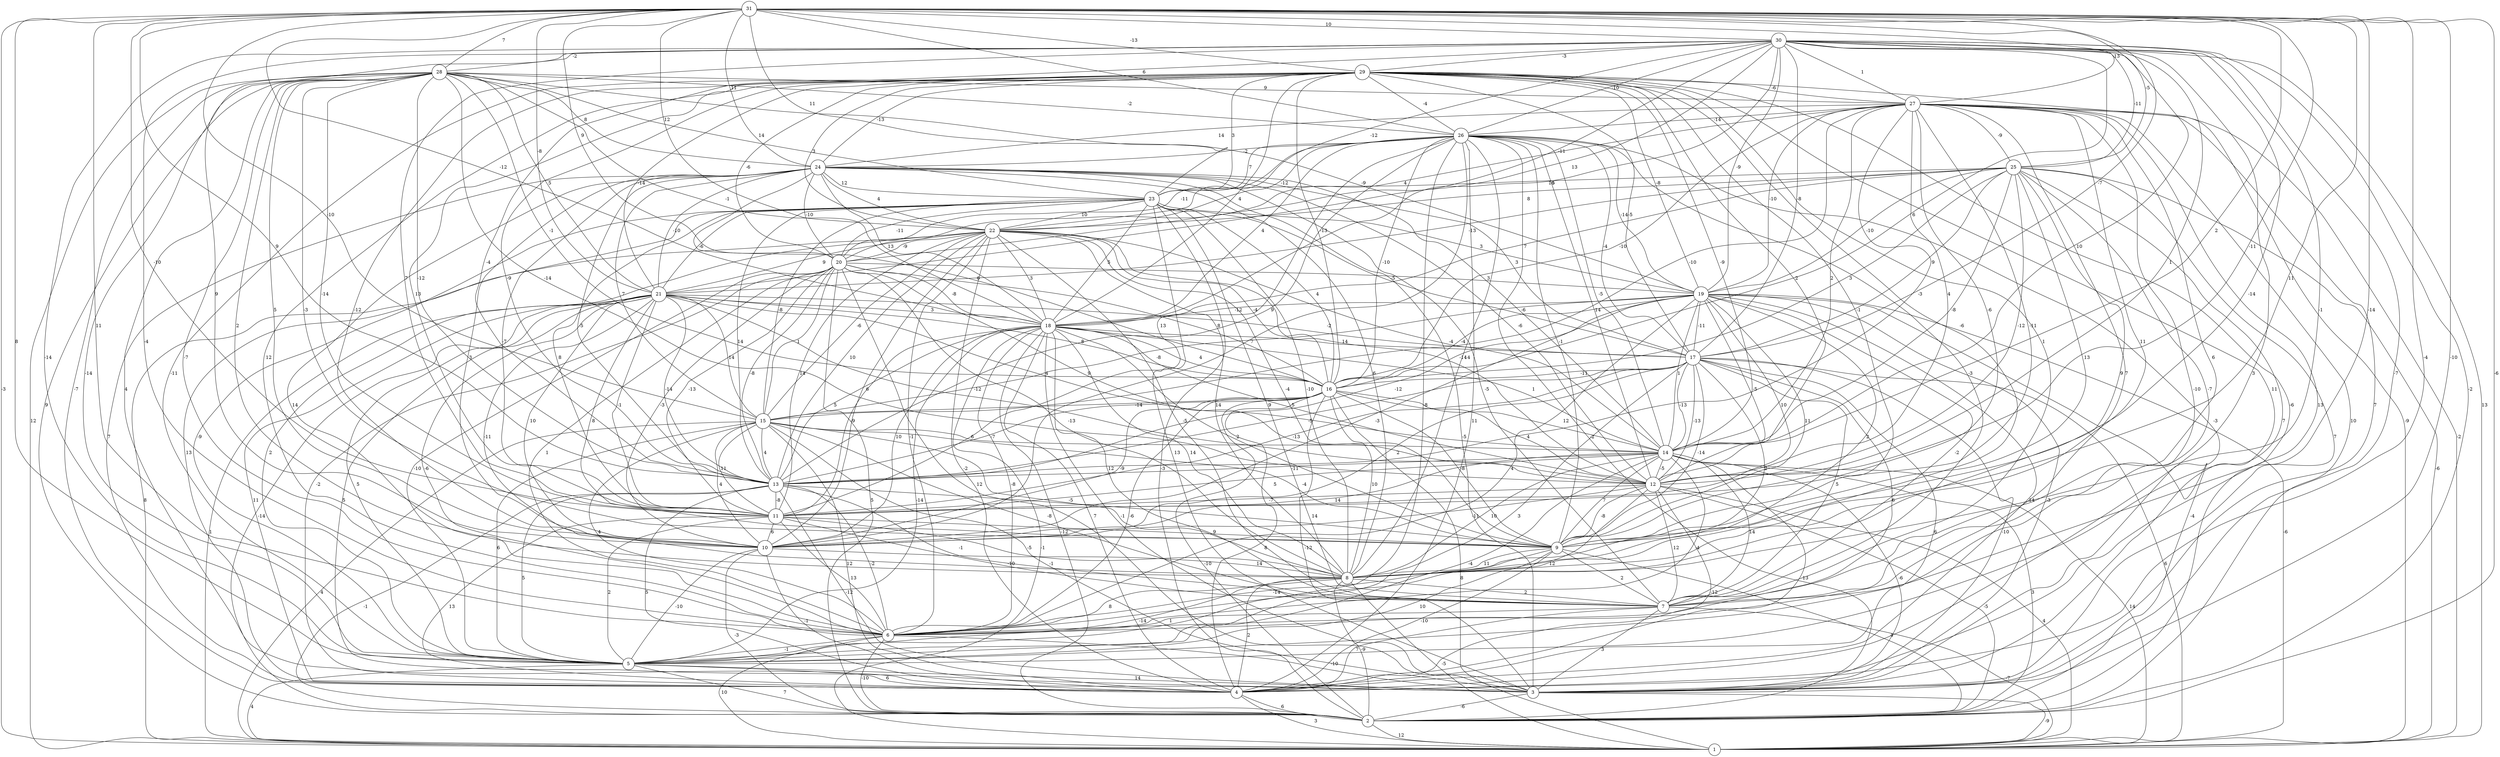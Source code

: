 graph { 
	 fontname="Helvetica,Arial,sans-serif" 
	 node [shape = circle]; 
	 31 -- 1 [label = "-3"];
	 31 -- 2 [label = "-6"];
	 31 -- 3 [label = "-10"];
	 31 -- 4 [label = "-4"];
	 31 -- 5 [label = "8"];
	 31 -- 6 [label = "11"];
	 31 -- 7 [label = "-14"];
	 31 -- 9 [label = "11"];
	 31 -- 11 [label = "-10"];
	 31 -- 12 [label = "-11"];
	 31 -- 13 [label = "9"];
	 31 -- 14 [label = "2"];
	 31 -- 15 [label = "-10"];
	 31 -- 17 [label = "-7"];
	 31 -- 18 [label = "-12"];
	 31 -- 20 [label = "9"];
	 31 -- 21 [label = "-8"];
	 31 -- 22 [label = "12"];
	 31 -- 23 [label = "11"];
	 31 -- 24 [label = "11"];
	 31 -- 25 [label = "-5"];
	 31 -- 26 [label = "6"];
	 31 -- 27 [label = "13"];
	 31 -- 28 [label = "7"];
	 31 -- 29 [label = "-13"];
	 31 -- 30 [label = "10"];
	 30 -- 1 [label = "13"];
	 30 -- 2 [label = "-2"];
	 30 -- 3 [label = "-7"];
	 30 -- 4 [label = "3"];
	 30 -- 5 [label = "-14"];
	 30 -- 6 [label = "-4"];
	 30 -- 8 [label = "-1"];
	 30 -- 9 [label = "-14"];
	 30 -- 10 [label = "9"];
	 30 -- 11 [label = "7"];
	 30 -- 12 [label = "1"];
	 30 -- 13 [label = "-4"];
	 30 -- 14 [label = "10"];
	 30 -- 16 [label = "6"];
	 30 -- 17 [label = "-8"];
	 30 -- 18 [label = "5"];
	 30 -- 19 [label = "-9"];
	 30 -- 20 [label = "-11"];
	 30 -- 21 [label = "13"];
	 30 -- 22 [label = "-12"];
	 30 -- 25 [label = "-11"];
	 30 -- 26 [label = "-10"];
	 30 -- 27 [label = "1"];
	 30 -- 28 [label = "-2"];
	 30 -- 29 [label = "-3"];
	 29 -- 1 [label = "-9"];
	 29 -- 2 [label = "-6"];
	 29 -- 3 [label = "11"];
	 29 -- 5 [label = "-11"];
	 29 -- 6 [label = "12"];
	 29 -- 7 [label = "1"];
	 29 -- 8 [label = "-6"];
	 29 -- 9 [label = "-1"];
	 29 -- 10 [label = "-12"];
	 29 -- 11 [label = "13"];
	 29 -- 12 [label = "2"];
	 29 -- 13 [label = "-9"];
	 29 -- 14 [label = "-9"];
	 29 -- 16 [label = "-13"];
	 29 -- 17 [label = "-5"];
	 29 -- 18 [label = "4"];
	 29 -- 19 [label = "-8"];
	 29 -- 20 [label = "-6"];
	 29 -- 21 [label = "-14"];
	 29 -- 22 [label = "3"];
	 29 -- 23 [label = "3"];
	 29 -- 24 [label = "-13"];
	 29 -- 26 [label = "-4"];
	 29 -- 27 [label = "-6"];
	 28 -- 1 [label = "12"];
	 28 -- 2 [label = "9"];
	 28 -- 3 [label = "4"];
	 28 -- 4 [label = "-7"];
	 28 -- 5 [label = "-14"];
	 28 -- 6 [label = "-7"];
	 28 -- 8 [label = "2"];
	 28 -- 9 [label = "-3"];
	 28 -- 10 [label = "5"];
	 28 -- 11 [label = "-14"];
	 28 -- 12 [label = "-14"];
	 28 -- 13 [label = "-12"];
	 28 -- 16 [label = "-1"];
	 28 -- 18 [label = "-1"];
	 28 -- 19 [label = "-9"];
	 28 -- 21 [label = "5"];
	 28 -- 23 [label = "14"];
	 28 -- 24 [label = "8"];
	 28 -- 26 [label = "-2"];
	 28 -- 27 [label = "9"];
	 27 -- 1 [label = "-2"];
	 27 -- 2 [label = "10"];
	 27 -- 3 [label = "7"];
	 27 -- 4 [label = "13"];
	 27 -- 5 [label = "-10"];
	 27 -- 6 [label = "7"];
	 27 -- 7 [label = "6"];
	 27 -- 8 [label = "11"];
	 27 -- 9 [label = "-11"];
	 27 -- 11 [label = "-6"];
	 27 -- 12 [label = "4"];
	 27 -- 13 [label = "-3"];
	 27 -- 14 [label = "2"];
	 27 -- 15 [label = "-10"];
	 27 -- 16 [label = "-10"];
	 27 -- 19 [label = "-10"];
	 27 -- 20 [label = "4"];
	 27 -- 24 [label = "14"];
	 27 -- 25 [label = "-9"];
	 27 -- 26 [label = "-14"];
	 26 -- 2 [label = "-2"];
	 26 -- 3 [label = "-3"];
	 26 -- 4 [label = "11"];
	 26 -- 5 [label = "-8"];
	 26 -- 7 [label = "-3"];
	 26 -- 8 [label = "14"];
	 26 -- 9 [label = "-1"];
	 26 -- 10 [label = "7"];
	 26 -- 11 [label = "13"];
	 26 -- 12 [label = "14"];
	 26 -- 13 [label = "9"];
	 26 -- 14 [label = "-5"];
	 26 -- 16 [label = "-10"];
	 26 -- 17 [label = "-4"];
	 26 -- 18 [label = "4"];
	 26 -- 19 [label = "-14"];
	 26 -- 20 [label = "-11"];
	 26 -- 22 [label = "-12"];
	 26 -- 23 [label = "7"];
	 26 -- 24 [label = "-2"];
	 25 -- 1 [label = "-6"];
	 25 -- 3 [label = "7"];
	 25 -- 5 [label = "7"];
	 25 -- 7 [label = "-7"];
	 25 -- 8 [label = "9"];
	 25 -- 9 [label = "13"];
	 25 -- 12 [label = "-12"];
	 25 -- 14 [label = "-8"];
	 25 -- 16 [label = "3"];
	 25 -- 17 [label = "9"];
	 25 -- 18 [label = "7"];
	 25 -- 19 [label = "-10"];
	 25 -- 21 [label = "-13"];
	 25 -- 22 [label = "8"];
	 25 -- 23 [label = "10"];
	 24 -- 3 [label = "-5"];
	 24 -- 4 [label = "7"];
	 24 -- 6 [label = "14"];
	 24 -- 7 [label = "-5"];
	 24 -- 8 [label = "6"];
	 24 -- 10 [label = "3"];
	 24 -- 11 [label = "-7"];
	 24 -- 12 [label = "-6"];
	 24 -- 13 [label = "-5"];
	 24 -- 14 [label = "-6"];
	 24 -- 15 [label = "7"];
	 24 -- 16 [label = "6"];
	 24 -- 17 [label = "3"];
	 24 -- 18 [label = "13"];
	 24 -- 20 [label = "-10"];
	 24 -- 21 [label = "-10"];
	 24 -- 22 [label = "4"];
	 24 -- 23 [label = "12"];
	 23 -- 2 [label = "-3"];
	 23 -- 3 [label = "13"];
	 23 -- 4 [label = "13"];
	 23 -- 5 [label = "-9"];
	 23 -- 7 [label = "9"];
	 23 -- 8 [label = "-10"];
	 23 -- 11 [label = "8"];
	 23 -- 13 [label = "14"];
	 23 -- 15 [label = "-8"];
	 23 -- 16 [label = "4"];
	 23 -- 17 [label = "-5"];
	 23 -- 18 [label = "5"];
	 23 -- 19 [label = "3"];
	 23 -- 20 [label = "-11"];
	 23 -- 21 [label = "-6"];
	 23 -- 22 [label = "10"];
	 22 -- 1 [label = "8"];
	 22 -- 4 [label = "-2"];
	 22 -- 5 [label = "2"];
	 22 -- 6 [label = "-1"];
	 22 -- 7 [label = "-5"];
	 22 -- 8 [label = "14"];
	 22 -- 9 [label = "-4"];
	 22 -- 10 [label = "6"];
	 22 -- 11 [label = "14"];
	 22 -- 12 [label = "-14"];
	 22 -- 13 [label = "10"];
	 22 -- 14 [label = "-4"];
	 22 -- 15 [label = "-6"];
	 22 -- 16 [label = "-4"];
	 22 -- 18 [label = "3"];
	 22 -- 20 [label = "-9"];
	 22 -- 21 [label = "9"];
	 21 -- 1 [label = "1"];
	 21 -- 2 [label = "-14"];
	 21 -- 3 [label = "5"];
	 21 -- 4 [label = "11"];
	 21 -- 5 [label = "5"];
	 21 -- 6 [label = "-6"];
	 21 -- 8 [label = "-11"];
	 21 -- 9 [label = "8"];
	 21 -- 10 [label = "10"];
	 21 -- 11 [label = "-1"];
	 21 -- 12 [label = "-12"];
	 21 -- 13 [label = "-14"];
	 21 -- 14 [label = "4"];
	 21 -- 15 [label = "14"];
	 21 -- 16 [label = "8"];
	 21 -- 17 [label = "-2"];
	 21 -- 18 [label = "3"];
	 20 -- 2 [label = "5"];
	 20 -- 3 [label = "12"];
	 20 -- 4 [label = "-2"];
	 20 -- 5 [label = "-10"];
	 20 -- 6 [label = "1"];
	 20 -- 8 [label = "-13"];
	 20 -- 10 [label = "-3"];
	 20 -- 11 [label = "-13"];
	 20 -- 12 [label = "9"];
	 20 -- 13 [label = "-8"];
	 20 -- 15 [label = "1"];
	 20 -- 16 [label = "8"];
	 20 -- 18 [label = "-8"];
	 20 -- 19 [label = "3"];
	 19 -- 1 [label = "-6"];
	 19 -- 2 [label = "-4"];
	 19 -- 3 [label = "-3"];
	 19 -- 4 [label = "14"];
	 19 -- 6 [label = "4"];
	 19 -- 7 [label = "-2"];
	 19 -- 8 [label = "2"];
	 19 -- 9 [label = "11"];
	 19 -- 10 [label = "-3"];
	 19 -- 11 [label = "10"];
	 19 -- 12 [label = "-5"];
	 19 -- 13 [label = "-12"];
	 19 -- 14 [label = "1"];
	 19 -- 15 [label = "-8"];
	 19 -- 16 [label = "-4"];
	 19 -- 17 [label = "-11"];
	 19 -- 18 [label = "-12"];
	 18 -- 1 [label = "-1"];
	 18 -- 2 [label = "-12"];
	 18 -- 3 [label = "-1"];
	 18 -- 4 [label = "7"];
	 18 -- 5 [label = "-14"];
	 18 -- 6 [label = "-8"];
	 18 -- 7 [label = "12"];
	 18 -- 8 [label = "14"];
	 18 -- 9 [label = "2"];
	 18 -- 10 [label = "10"];
	 18 -- 11 [label = "-9"];
	 18 -- 12 [label = "5"];
	 18 -- 13 [label = "5"];
	 18 -- 14 [label = "1"];
	 18 -- 16 [label = "4"];
	 18 -- 17 [label = "14"];
	 17 -- 1 [label = "6"];
	 17 -- 3 [label = "-10"];
	 17 -- 4 [label = "6"];
	 17 -- 5 [label = "3"];
	 17 -- 6 [label = "6"];
	 17 -- 7 [label = "5"];
	 17 -- 8 [label = "2"];
	 17 -- 9 [label = "-14"];
	 17 -- 10 [label = "2"];
	 17 -- 11 [label = "-13"];
	 17 -- 12 [label = "-13"];
	 17 -- 13 [label = "-5"];
	 17 -- 14 [label = "-13"];
	 17 -- 16 [label = "-11"];
	 16 -- 1 [label = "8"];
	 16 -- 2 [label = "-10"];
	 16 -- 3 [label = "-12"];
	 16 -- 4 [label = "8"];
	 16 -- 6 [label = "-6"];
	 16 -- 8 [label = "10"];
	 16 -- 9 [label = "-8"];
	 16 -- 10 [label = "-9"];
	 16 -- 12 [label = "4"];
	 16 -- 13 [label = "-7"];
	 16 -- 14 [label = "12"];
	 16 -- 15 [label = "-14"];
	 15 -- 1 [label = "4"];
	 15 -- 3 [label = "-1"];
	 15 -- 4 [label = "12"];
	 15 -- 5 [label = "6"];
	 15 -- 6 [label = "4"];
	 15 -- 7 [label = "-8"];
	 15 -- 8 [label = "-5"];
	 15 -- 9 [label = "-4"];
	 15 -- 10 [label = "4"];
	 15 -- 11 [label = "11"];
	 15 -- 13 [label = "4"];
	 15 -- 14 [label = "6"];
	 14 -- 1 [label = "14"];
	 14 -- 2 [label = "3"];
	 14 -- 3 [label = "-6"];
	 14 -- 4 [label = "13"];
	 14 -- 5 [label = "-4"];
	 14 -- 6 [label = "-4"];
	 14 -- 7 [label = "14"];
	 14 -- 8 [label = "10"];
	 14 -- 9 [label = "7"];
	 14 -- 10 [label = "14"];
	 14 -- 11 [label = "5"];
	 14 -- 12 [label = "-5"];
	 14 -- 13 [label = "-11"];
	 13 -- 2 [label = "-1"];
	 13 -- 3 [label = "-12"];
	 13 -- 4 [label = "5"];
	 13 -- 5 [label = "5"];
	 13 -- 6 [label = "-2"];
	 13 -- 7 [label = "-1"];
	 13 -- 9 [label = "14"];
	 13 -- 11 [label = "-8"];
	 12 -- 1 [label = "4"];
	 12 -- 2 [label = "-5"];
	 12 -- 4 [label = "-12"];
	 12 -- 6 [label = "12"];
	 12 -- 7 [label = "12"];
	 12 -- 9 [label = "-8"];
	 12 -- 10 [label = "-11"];
	 12 -- 11 [label = "-7"];
	 11 -- 4 [label = "13"];
	 11 -- 5 [label = "2"];
	 11 -- 6 [label = "13"];
	 11 -- 7 [label = "-10"];
	 11 -- 8 [label = "-5"];
	 11 -- 9 [label = "9"];
	 11 -- 10 [label = "6"];
	 10 -- 2 [label = "-3"];
	 10 -- 4 [label = "-1"];
	 10 -- 5 [label = "-10"];
	 10 -- 8 [label = "14"];
	 9 -- 2 [label = "4"];
	 9 -- 4 [label = "-10"];
	 9 -- 5 [label = "10"];
	 9 -- 6 [label = "-14"];
	 9 -- 7 [label = "2"];
	 9 -- 8 [label = "11"];
	 8 -- 1 [label = "-5"];
	 8 -- 2 [label = "-9"];
	 8 -- 4 [label = "2"];
	 8 -- 5 [label = "-14"];
	 8 -- 6 [label = "8"];
	 8 -- 7 [label = "2"];
	 7 -- 1 [label = "-7"];
	 7 -- 3 [label = "3"];
	 7 -- 4 [label = "7"];
	 7 -- 6 [label = "1"];
	 6 -- 1 [label = "10"];
	 6 -- 2 [label = "-10"];
	 6 -- 3 [label = "-10"];
	 6 -- 5 [label = "-1"];
	 5 -- 1 [label = "4"];
	 5 -- 2 [label = "7"];
	 5 -- 3 [label = "14"];
	 5 -- 4 [label = "6"];
	 4 -- 1 [label = "3"];
	 4 -- 2 [label = "6"];
	 3 -- 1 [label = "-9"];
	 3 -- 2 [label = "-6"];
	 2 -- 1 [label = "12"];
	 1;
	 2;
	 3;
	 4;
	 5;
	 6;
	 7;
	 8;
	 9;
	 10;
	 11;
	 12;
	 13;
	 14;
	 15;
	 16;
	 17;
	 18;
	 19;
	 20;
	 21;
	 22;
	 23;
	 24;
	 25;
	 26;
	 27;
	 28;
	 29;
	 30;
	 31;
}
